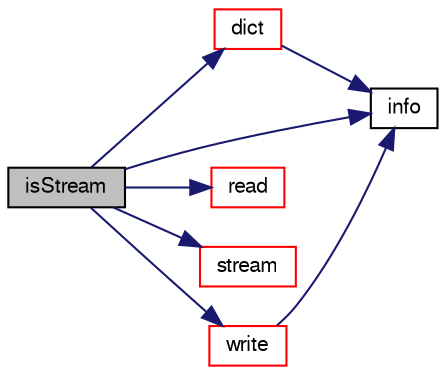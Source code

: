 digraph "isStream"
{
  bgcolor="transparent";
  edge [fontname="FreeSans",fontsize="10",labelfontname="FreeSans",labelfontsize="10"];
  node [fontname="FreeSans",fontsize="10",shape=record];
  rankdir="LR";
  Node55 [label="isStream",height=0.2,width=0.4,color="black", fillcolor="grey75", style="filled", fontcolor="black"];
  Node55 -> Node56 [color="midnightblue",fontsize="10",style="solid",fontname="FreeSans"];
  Node56 [label="dict",height=0.2,width=0.4,color="red",URL="$a26058.html#ab78af227b7df31772d6003526a5207ff",tooltip="This entry is not a dictionary,. "];
  Node56 -> Node57 [color="midnightblue",fontsize="10",style="solid",fontname="FreeSans"];
  Node57 [label="info",height=0.2,width=0.4,color="black",URL="$a26058.html#a3a11f9de83a1d2208791d016f20d50a5",tooltip="Return info proxy. "];
  Node55 -> Node57 [color="midnightblue",fontsize="10",style="solid",fontname="FreeSans"];
  Node55 -> Node101 [color="midnightblue",fontsize="10",style="solid",fontname="FreeSans"];
  Node101 [label="read",height=0.2,width=0.4,color="red",URL="$a26058.html#aec631c08ab1cd21bac04fbc797c9c5fb",tooltip="Read tokens from the given stream. "];
  Node55 -> Node113 [color="midnightblue",fontsize="10",style="solid",fontname="FreeSans"];
  Node113 [label="stream",height=0.2,width=0.4,color="red",URL="$a26058.html#ab2b921eea569536b6c731de71afb5418",tooltip="Return token stream if this entry is a primitive entry. "];
  Node55 -> Node122 [color="midnightblue",fontsize="10",style="solid",fontname="FreeSans"];
  Node122 [label="write",height=0.2,width=0.4,color="red",URL="$a26058.html#a293fdfec8bdfbd5c3913ab4c9f3454ff",tooltip="Write. "];
  Node122 -> Node57 [color="midnightblue",fontsize="10",style="solid",fontname="FreeSans"];
}
